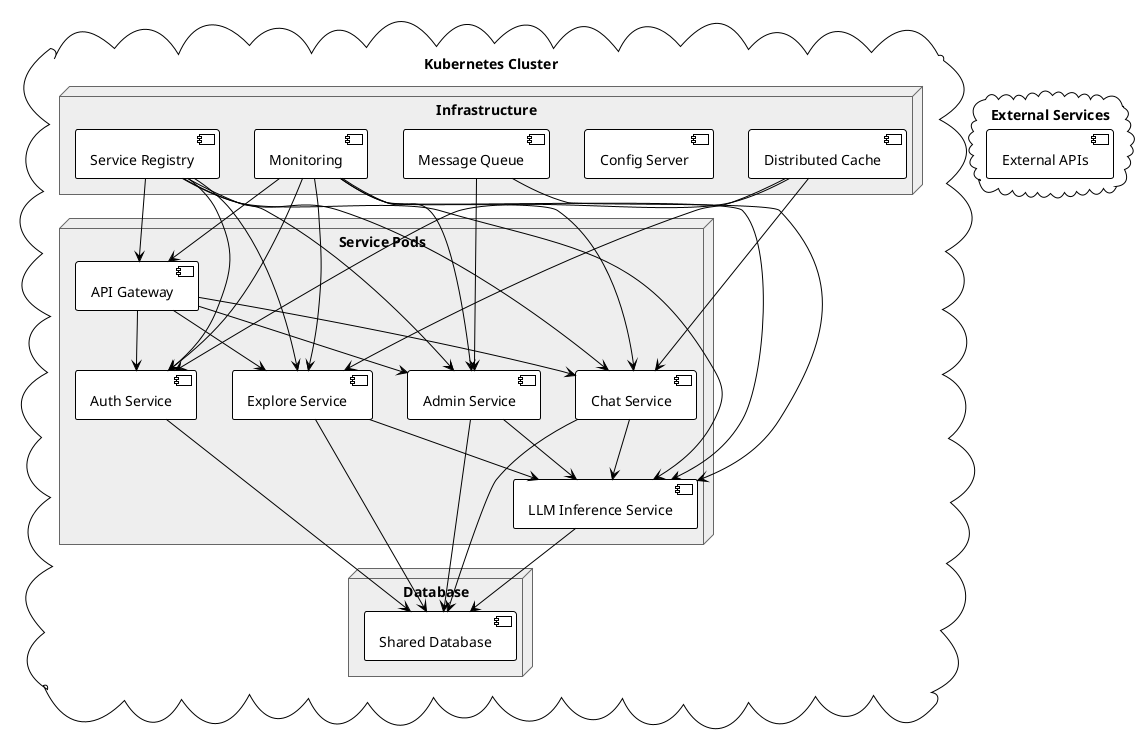 @startuml
!theme plain
skinparam node {
    BackgroundColor #EEEEEE
    BorderColor #666666
}

cloud "Kubernetes Cluster" {
    node "Service Pods" {
        [API Gateway] as gateway
        [Auth Service] as auth
        [Chat Service] as chat
        [Explore Service] as explore
        [Admin Service] as admin
        [LLM Inference Service] as llm
    }
    
    node "Infrastructure" {
        [Service Registry] as registry
        [Config Server] as config
        [Message Queue] as mq
        [Monitoring] as monitor
        [Distributed Cache] as cache
    }
    
    node "Database" {
        [Shared Database] as db
    }
}

cloud "External Services" {
    [External APIs] as external
}

gateway --> auth
gateway --> chat
gateway --> explore
gateway --> admin

registry --> gateway
registry --> auth
registry --> chat
registry --> explore
registry --> admin
registry --> llm

mq --> admin
mq --> llm

monitor --> gateway
monitor --> auth
monitor --> chat
monitor --> explore
monitor --> admin
monitor --> llm

cache --> chat
cache --> explore
cache --> auth

chat --> llm
explore --> llm
admin --> llm

auth --> db
chat --> db
explore --> db
admin --> db
llm --> db

@enduml
